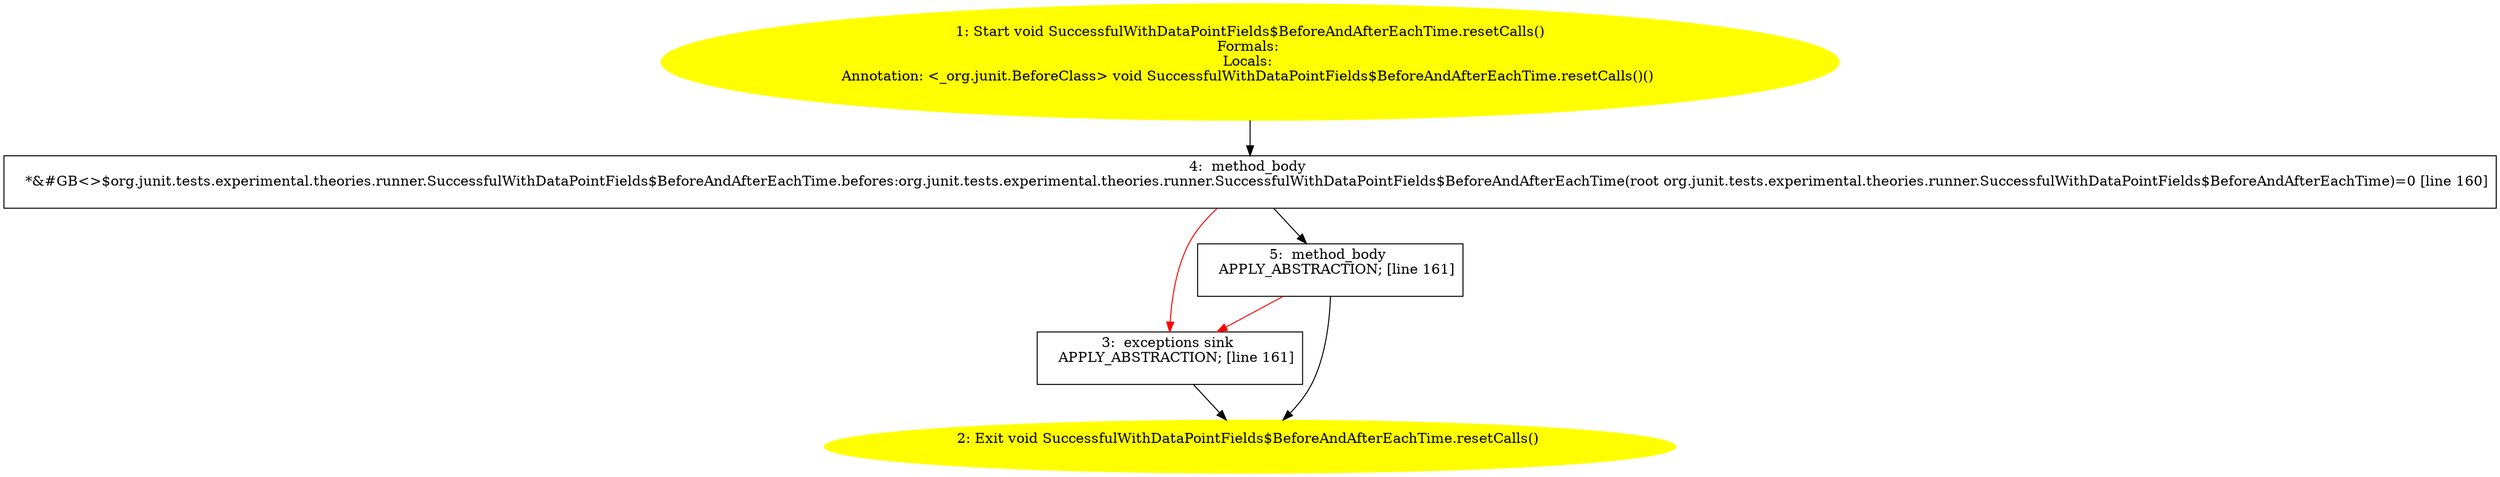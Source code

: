 /* @generated */
digraph cfg {
"org.junit.tests.experimental.theories.runner.SuccessfulWithDataPointFields$BeforeAndAfterEachTime.re.56dd40193935c6dcf71c5a8f32132ba2_1" [label="1: Start void SuccessfulWithDataPointFields$BeforeAndAfterEachTime.resetCalls()\nFormals: \nLocals: \nAnnotation: <_org.junit.BeforeClass> void SuccessfulWithDataPointFields$BeforeAndAfterEachTime.resetCalls()() \n  " color=yellow style=filled]
	

	 "org.junit.tests.experimental.theories.runner.SuccessfulWithDataPointFields$BeforeAndAfterEachTime.re.56dd40193935c6dcf71c5a8f32132ba2_1" -> "org.junit.tests.experimental.theories.runner.SuccessfulWithDataPointFields$BeforeAndAfterEachTime.re.56dd40193935c6dcf71c5a8f32132ba2_4" ;
"org.junit.tests.experimental.theories.runner.SuccessfulWithDataPointFields$BeforeAndAfterEachTime.re.56dd40193935c6dcf71c5a8f32132ba2_2" [label="2: Exit void SuccessfulWithDataPointFields$BeforeAndAfterEachTime.resetCalls() \n  " color=yellow style=filled]
	

"org.junit.tests.experimental.theories.runner.SuccessfulWithDataPointFields$BeforeAndAfterEachTime.re.56dd40193935c6dcf71c5a8f32132ba2_3" [label="3:  exceptions sink \n   APPLY_ABSTRACTION; [line 161]\n " shape="box"]
	

	 "org.junit.tests.experimental.theories.runner.SuccessfulWithDataPointFields$BeforeAndAfterEachTime.re.56dd40193935c6dcf71c5a8f32132ba2_3" -> "org.junit.tests.experimental.theories.runner.SuccessfulWithDataPointFields$BeforeAndAfterEachTime.re.56dd40193935c6dcf71c5a8f32132ba2_2" ;
"org.junit.tests.experimental.theories.runner.SuccessfulWithDataPointFields$BeforeAndAfterEachTime.re.56dd40193935c6dcf71c5a8f32132ba2_4" [label="4:  method_body \n   *&#GB<>$org.junit.tests.experimental.theories.runner.SuccessfulWithDataPointFields$BeforeAndAfterEachTime.befores:org.junit.tests.experimental.theories.runner.SuccessfulWithDataPointFields$BeforeAndAfterEachTime(root org.junit.tests.experimental.theories.runner.SuccessfulWithDataPointFields$BeforeAndAfterEachTime)=0 [line 160]\n " shape="box"]
	

	 "org.junit.tests.experimental.theories.runner.SuccessfulWithDataPointFields$BeforeAndAfterEachTime.re.56dd40193935c6dcf71c5a8f32132ba2_4" -> "org.junit.tests.experimental.theories.runner.SuccessfulWithDataPointFields$BeforeAndAfterEachTime.re.56dd40193935c6dcf71c5a8f32132ba2_5" ;
	 "org.junit.tests.experimental.theories.runner.SuccessfulWithDataPointFields$BeforeAndAfterEachTime.re.56dd40193935c6dcf71c5a8f32132ba2_4" -> "org.junit.tests.experimental.theories.runner.SuccessfulWithDataPointFields$BeforeAndAfterEachTime.re.56dd40193935c6dcf71c5a8f32132ba2_3" [color="red" ];
"org.junit.tests.experimental.theories.runner.SuccessfulWithDataPointFields$BeforeAndAfterEachTime.re.56dd40193935c6dcf71c5a8f32132ba2_5" [label="5:  method_body \n   APPLY_ABSTRACTION; [line 161]\n " shape="box"]
	

	 "org.junit.tests.experimental.theories.runner.SuccessfulWithDataPointFields$BeforeAndAfterEachTime.re.56dd40193935c6dcf71c5a8f32132ba2_5" -> "org.junit.tests.experimental.theories.runner.SuccessfulWithDataPointFields$BeforeAndAfterEachTime.re.56dd40193935c6dcf71c5a8f32132ba2_2" ;
	 "org.junit.tests.experimental.theories.runner.SuccessfulWithDataPointFields$BeforeAndAfterEachTime.re.56dd40193935c6dcf71c5a8f32132ba2_5" -> "org.junit.tests.experimental.theories.runner.SuccessfulWithDataPointFields$BeforeAndAfterEachTime.re.56dd40193935c6dcf71c5a8f32132ba2_3" [color="red" ];
}
